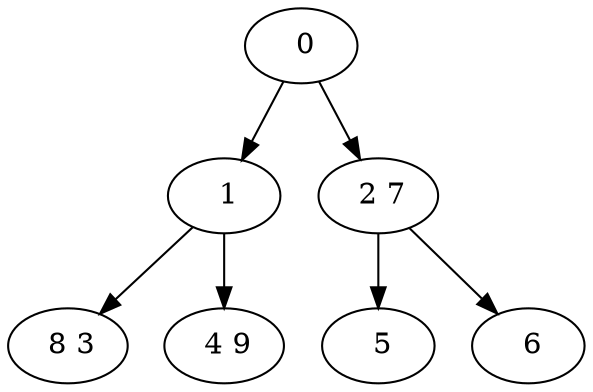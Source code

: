 digraph mytree {
" 0" -> " 1";
" 0" -> " 2 7";
" 1" -> " 8 3";
" 1" -> " 4 9";
" 2 7" -> " 5";
" 2 7" -> " 6";
" 8 3";
" 4 9";
" 5";
" 6";
}
